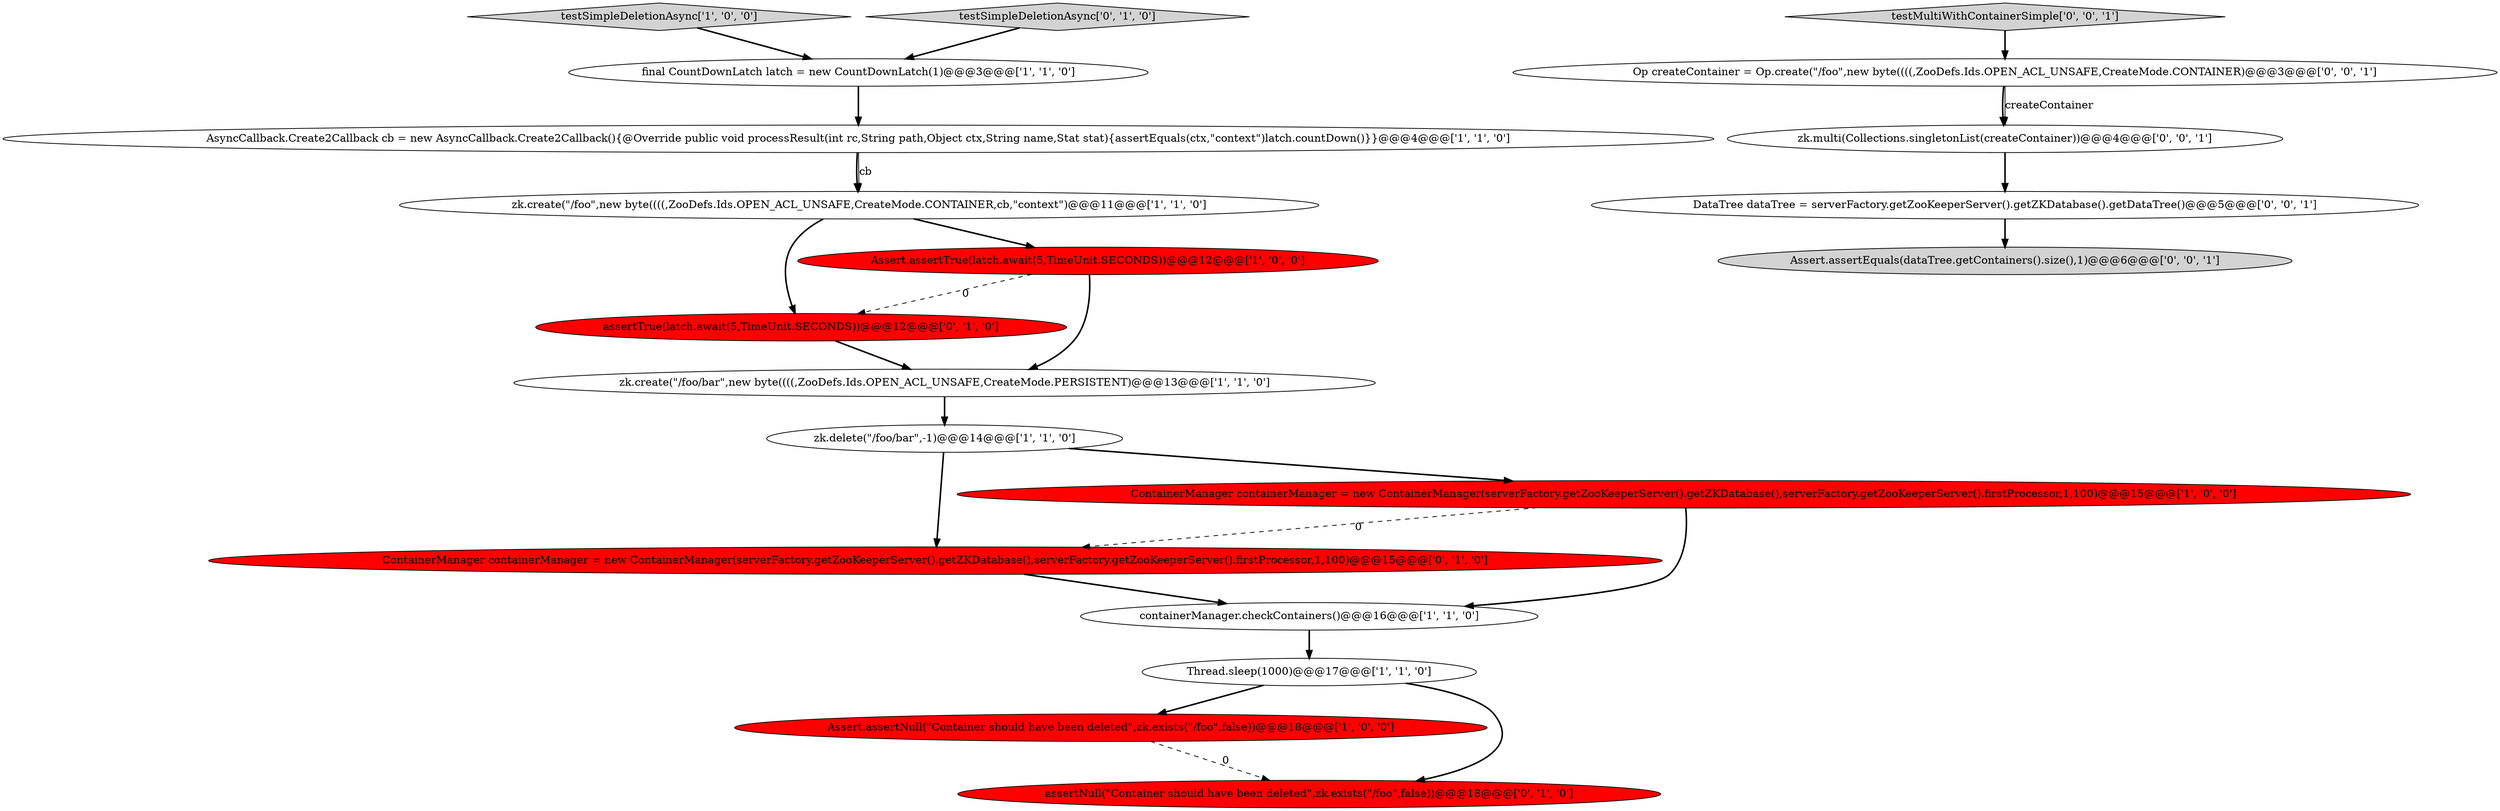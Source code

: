 digraph {
1 [style = filled, label = "zk.create(\"/foo\",new byte((((,ZooDefs.Ids.OPEN_ACL_UNSAFE,CreateMode.CONTAINER,cb,\"context\")@@@11@@@['1', '1', '0']", fillcolor = white, shape = ellipse image = "AAA0AAABBB1BBB"];
5 [style = filled, label = "zk.create(\"/foo/bar\",new byte((((,ZooDefs.Ids.OPEN_ACL_UNSAFE,CreateMode.PERSISTENT)@@@13@@@['1', '1', '0']", fillcolor = white, shape = ellipse image = "AAA0AAABBB1BBB"];
19 [style = filled, label = "testMultiWithContainerSimple['0', '0', '1']", fillcolor = lightgray, shape = diamond image = "AAA0AAABBB3BBB"];
12 [style = filled, label = "assertTrue(latch.await(5,TimeUnit.SECONDS))@@@12@@@['0', '1', '0']", fillcolor = red, shape = ellipse image = "AAA1AAABBB2BBB"];
16 [style = filled, label = "Op createContainer = Op.create(\"/foo\",new byte((((,ZooDefs.Ids.OPEN_ACL_UNSAFE,CreateMode.CONTAINER)@@@3@@@['0', '0', '1']", fillcolor = white, shape = ellipse image = "AAA0AAABBB3BBB"];
4 [style = filled, label = "final CountDownLatch latch = new CountDownLatch(1)@@@3@@@['1', '1', '0']", fillcolor = white, shape = ellipse image = "AAA0AAABBB1BBB"];
11 [style = filled, label = "ContainerManager containerManager = new ContainerManager(serverFactory.getZooKeeperServer().getZKDatabase(),serverFactory.getZooKeeperServer().firstProcessor,1,100)@@@15@@@['0', '1', '0']", fillcolor = red, shape = ellipse image = "AAA1AAABBB2BBB"];
10 [style = filled, label = "containerManager.checkContainers()@@@16@@@['1', '1', '0']", fillcolor = white, shape = ellipse image = "AAA0AAABBB1BBB"];
0 [style = filled, label = "Assert.assertNull(\"Container should have been deleted\",zk.exists(\"/foo\",false))@@@18@@@['1', '0', '0']", fillcolor = red, shape = ellipse image = "AAA1AAABBB1BBB"];
6 [style = filled, label = "AsyncCallback.Create2Callback cb = new AsyncCallback.Create2Callback(){@Override public void processResult(int rc,String path,Object ctx,String name,Stat stat){assertEquals(ctx,\"context\")latch.countDown()}}@@@4@@@['1', '1', '0']", fillcolor = white, shape = ellipse image = "AAA0AAABBB1BBB"];
7 [style = filled, label = "ContainerManager containerManager = new ContainerManager(serverFactory.getZooKeeperServer().getZKDatabase(),serverFactory.getZooKeeperServer().firstProcessor,1,100)@@@15@@@['1', '0', '0']", fillcolor = red, shape = ellipse image = "AAA1AAABBB1BBB"];
17 [style = filled, label = "DataTree dataTree = serverFactory.getZooKeeperServer().getZKDatabase().getDataTree()@@@5@@@['0', '0', '1']", fillcolor = white, shape = ellipse image = "AAA0AAABBB3BBB"];
3 [style = filled, label = "testSimpleDeletionAsync['1', '0', '0']", fillcolor = lightgray, shape = diamond image = "AAA0AAABBB1BBB"];
15 [style = filled, label = "Assert.assertEquals(dataTree.getContainers().size(),1)@@@6@@@['0', '0', '1']", fillcolor = lightgray, shape = ellipse image = "AAA0AAABBB3BBB"];
18 [style = filled, label = "zk.multi(Collections.singletonList(createContainer))@@@4@@@['0', '0', '1']", fillcolor = white, shape = ellipse image = "AAA0AAABBB3BBB"];
8 [style = filled, label = "Assert.assertTrue(latch.await(5,TimeUnit.SECONDS))@@@12@@@['1', '0', '0']", fillcolor = red, shape = ellipse image = "AAA1AAABBB1BBB"];
14 [style = filled, label = "assertNull(\"Container should have been deleted\",zk.exists(\"/foo\",false))@@@18@@@['0', '1', '0']", fillcolor = red, shape = ellipse image = "AAA1AAABBB2BBB"];
9 [style = filled, label = "zk.delete(\"/foo/bar\",-1)@@@14@@@['1', '1', '0']", fillcolor = white, shape = ellipse image = "AAA0AAABBB1BBB"];
13 [style = filled, label = "testSimpleDeletionAsync['0', '1', '0']", fillcolor = lightgray, shape = diamond image = "AAA0AAABBB2BBB"];
2 [style = filled, label = "Thread.sleep(1000)@@@17@@@['1', '1', '0']", fillcolor = white, shape = ellipse image = "AAA0AAABBB1BBB"];
16->18 [style = bold, label=""];
1->8 [style = bold, label=""];
12->5 [style = bold, label=""];
9->11 [style = bold, label=""];
5->9 [style = bold, label=""];
4->6 [style = bold, label=""];
7->10 [style = bold, label=""];
16->18 [style = solid, label="createContainer"];
7->11 [style = dashed, label="0"];
18->17 [style = bold, label=""];
8->12 [style = dashed, label="0"];
9->7 [style = bold, label=""];
3->4 [style = bold, label=""];
19->16 [style = bold, label=""];
0->14 [style = dashed, label="0"];
6->1 [style = bold, label=""];
2->0 [style = bold, label=""];
8->5 [style = bold, label=""];
6->1 [style = solid, label="cb"];
11->10 [style = bold, label=""];
2->14 [style = bold, label=""];
17->15 [style = bold, label=""];
1->12 [style = bold, label=""];
10->2 [style = bold, label=""];
13->4 [style = bold, label=""];
}
